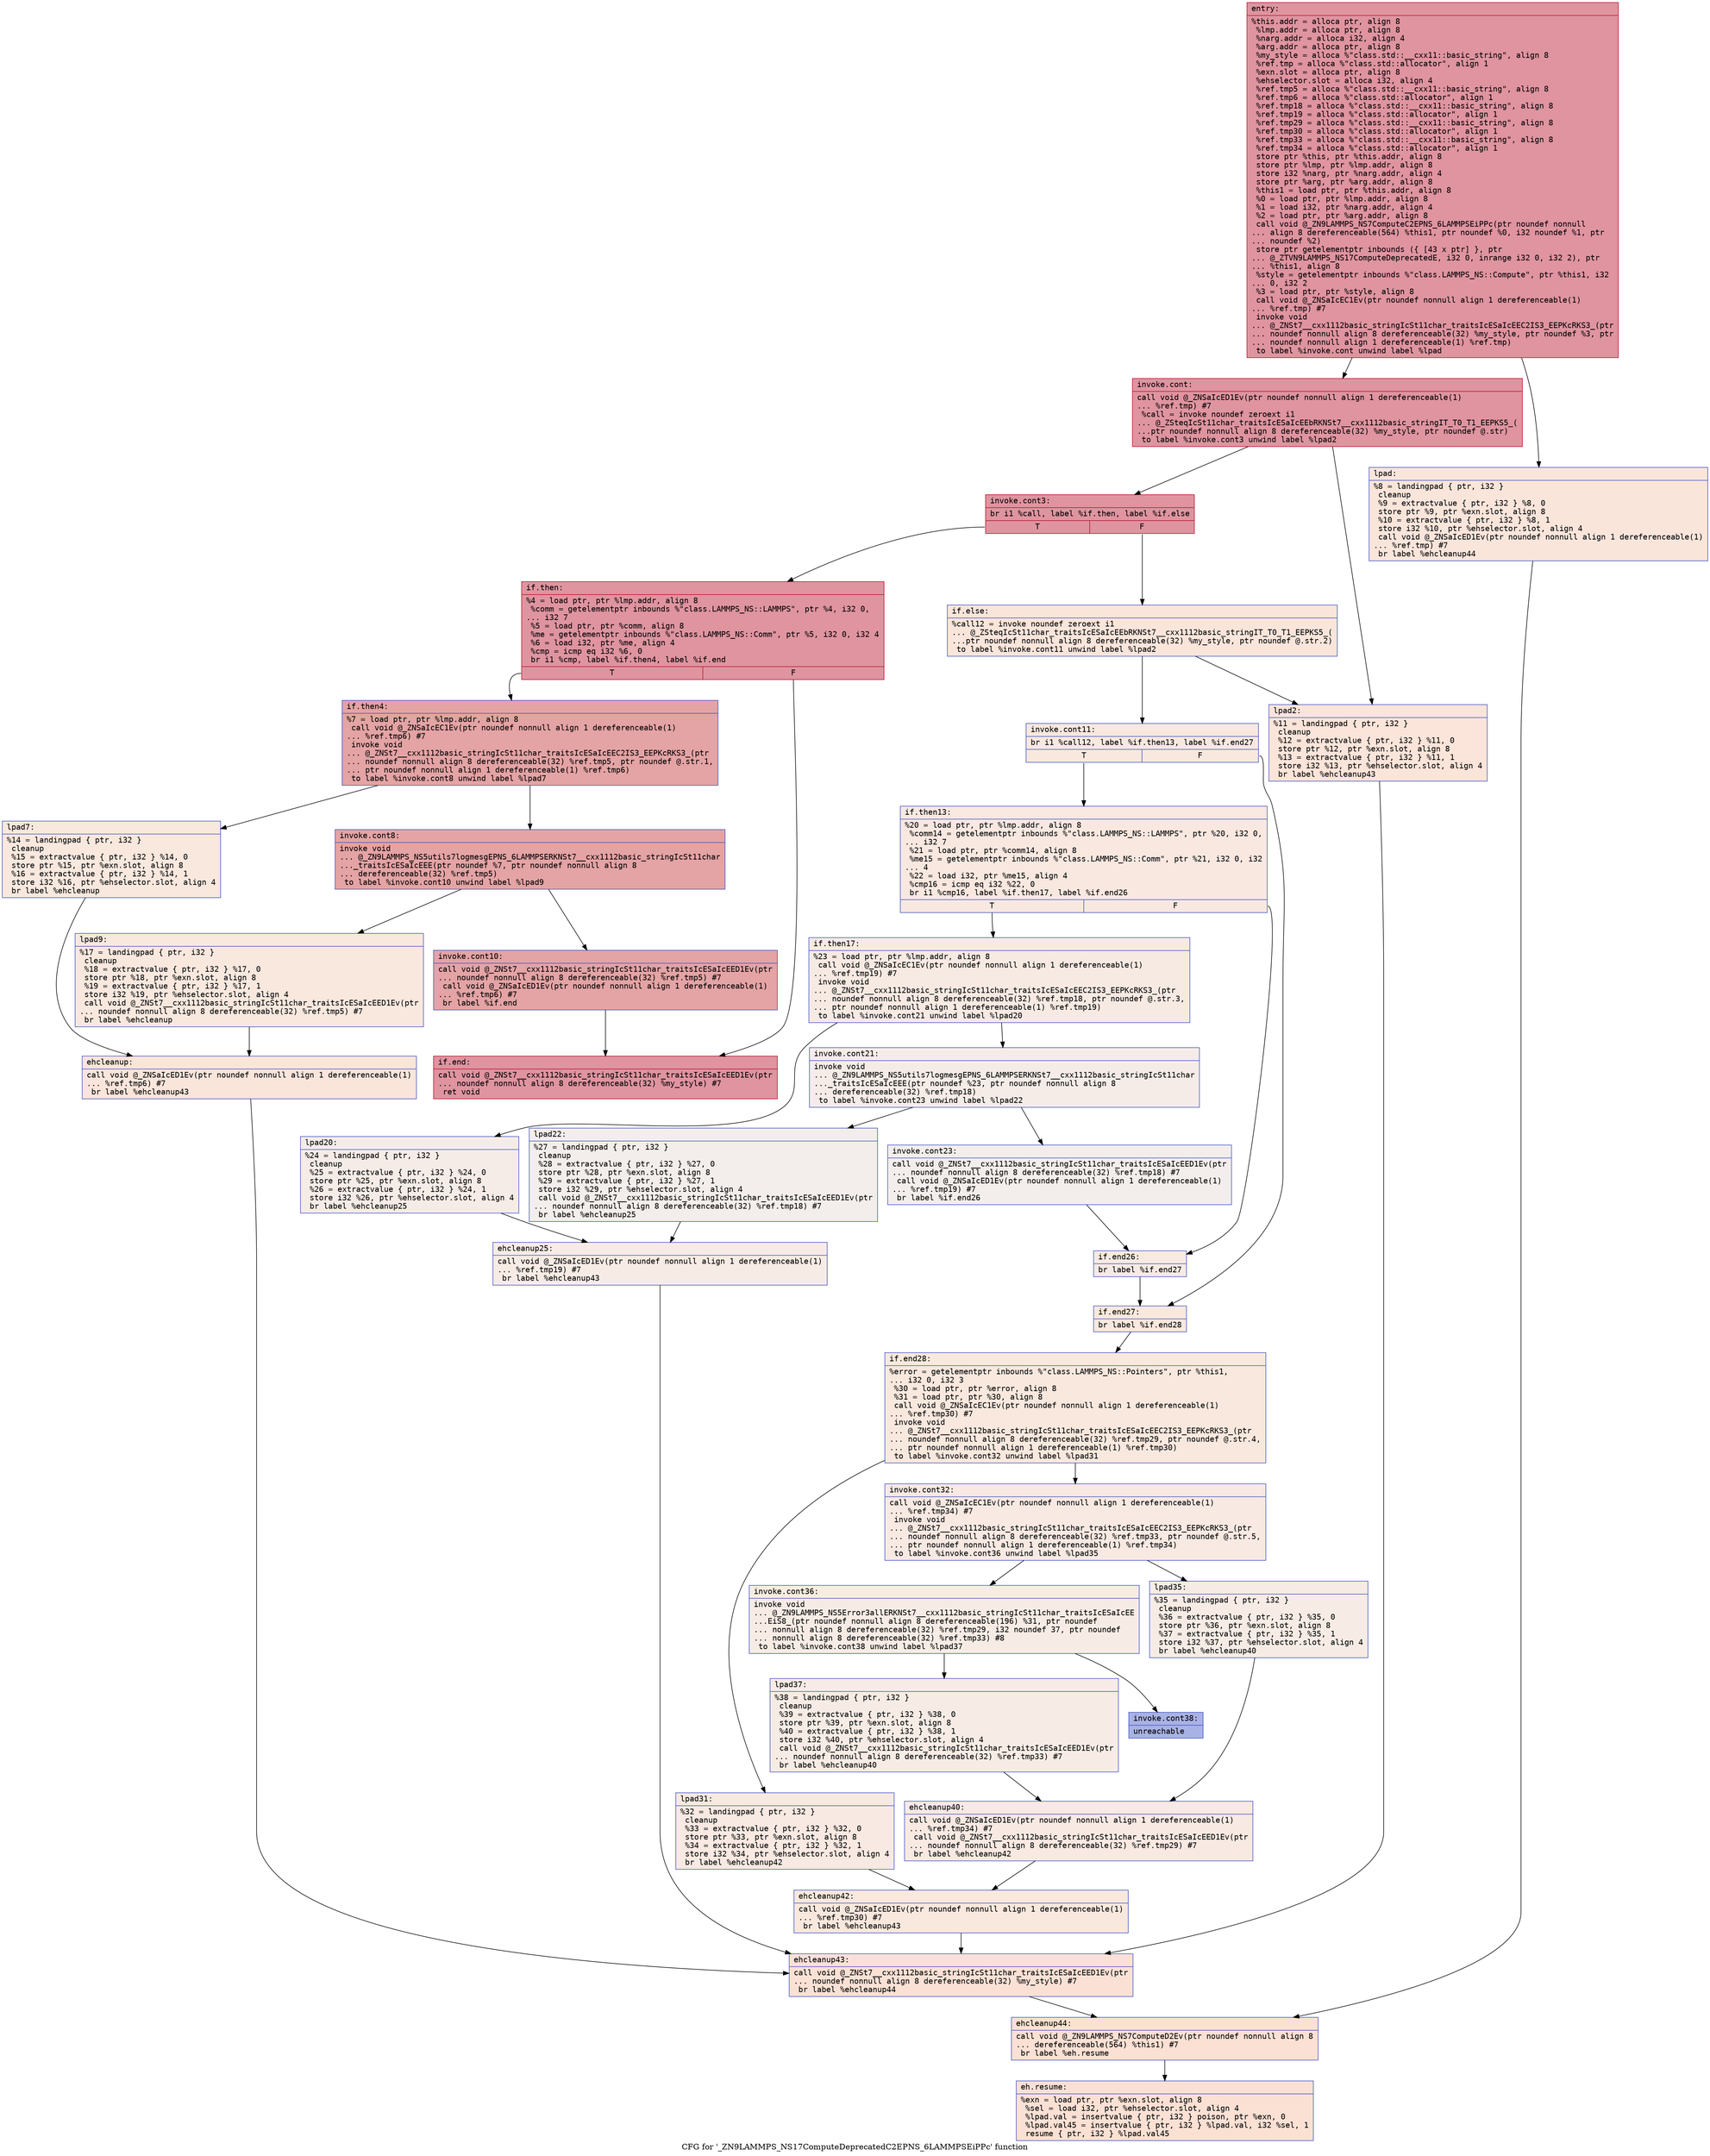 digraph "CFG for '_ZN9LAMMPS_NS17ComputeDeprecatedC2EPNS_6LAMMPSEiPPc' function" {
	label="CFG for '_ZN9LAMMPS_NS17ComputeDeprecatedC2EPNS_6LAMMPSEiPPc' function";

	Node0x55839509cc00 [shape=record,color="#b70d28ff", style=filled, fillcolor="#b70d2870" fontname="Courier",label="{entry:\l|  %this.addr = alloca ptr, align 8\l  %lmp.addr = alloca ptr, align 8\l  %narg.addr = alloca i32, align 4\l  %arg.addr = alloca ptr, align 8\l  %my_style = alloca %\"class.std::__cxx11::basic_string\", align 8\l  %ref.tmp = alloca %\"class.std::allocator\", align 1\l  %exn.slot = alloca ptr, align 8\l  %ehselector.slot = alloca i32, align 4\l  %ref.tmp5 = alloca %\"class.std::__cxx11::basic_string\", align 8\l  %ref.tmp6 = alloca %\"class.std::allocator\", align 1\l  %ref.tmp18 = alloca %\"class.std::__cxx11::basic_string\", align 8\l  %ref.tmp19 = alloca %\"class.std::allocator\", align 1\l  %ref.tmp29 = alloca %\"class.std::__cxx11::basic_string\", align 8\l  %ref.tmp30 = alloca %\"class.std::allocator\", align 1\l  %ref.tmp33 = alloca %\"class.std::__cxx11::basic_string\", align 8\l  %ref.tmp34 = alloca %\"class.std::allocator\", align 1\l  store ptr %this, ptr %this.addr, align 8\l  store ptr %lmp, ptr %lmp.addr, align 8\l  store i32 %narg, ptr %narg.addr, align 4\l  store ptr %arg, ptr %arg.addr, align 8\l  %this1 = load ptr, ptr %this.addr, align 8\l  %0 = load ptr, ptr %lmp.addr, align 8\l  %1 = load i32, ptr %narg.addr, align 4\l  %2 = load ptr, ptr %arg.addr, align 8\l  call void @_ZN9LAMMPS_NS7ComputeC2EPNS_6LAMMPSEiPPc(ptr noundef nonnull\l... align 8 dereferenceable(564) %this1, ptr noundef %0, i32 noundef %1, ptr\l... noundef %2)\l  store ptr getelementptr inbounds (\{ [43 x ptr] \}, ptr\l... @_ZTVN9LAMMPS_NS17ComputeDeprecatedE, i32 0, inrange i32 0, i32 2), ptr\l... %this1, align 8\l  %style = getelementptr inbounds %\"class.LAMMPS_NS::Compute\", ptr %this1, i32\l... 0, i32 2\l  %3 = load ptr, ptr %style, align 8\l  call void @_ZNSaIcEC1Ev(ptr noundef nonnull align 1 dereferenceable(1)\l... %ref.tmp) #7\l  invoke void\l... @_ZNSt7__cxx1112basic_stringIcSt11char_traitsIcESaIcEEC2IS3_EEPKcRKS3_(ptr\l... noundef nonnull align 8 dereferenceable(32) %my_style, ptr noundef %3, ptr\l... noundef nonnull align 1 dereferenceable(1) %ref.tmp)\l          to label %invoke.cont unwind label %lpad\l}"];
	Node0x55839509cc00 -> Node0x55839509f130[tooltip="entry -> invoke.cont\nProbability 100.00%" ];
	Node0x55839509cc00 -> Node0x55839509f1e0[tooltip="entry -> lpad\nProbability 0.00%" ];
	Node0x55839509f130 [shape=record,color="#b70d28ff", style=filled, fillcolor="#b70d2870" fontname="Courier",label="{invoke.cont:\l|  call void @_ZNSaIcED1Ev(ptr noundef nonnull align 1 dereferenceable(1)\l... %ref.tmp) #7\l  %call = invoke noundef zeroext i1\l... @_ZSteqIcSt11char_traitsIcESaIcEEbRKNSt7__cxx1112basic_stringIT_T0_T1_EEPKS5_(\l...ptr noundef nonnull align 8 dereferenceable(32) %my_style, ptr noundef @.str)\l          to label %invoke.cont3 unwind label %lpad2\l}"];
	Node0x55839509f130 -> Node0x55839509f920[tooltip="invoke.cont -> invoke.cont3\nProbability 100.00%" ];
	Node0x55839509f130 -> Node0x55839509f9d0[tooltip="invoke.cont -> lpad2\nProbability 0.00%" ];
	Node0x55839509f920 [shape=record,color="#b70d28ff", style=filled, fillcolor="#b70d2870" fontname="Courier",label="{invoke.cont3:\l|  br i1 %call, label %if.then, label %if.else\l|{<s0>T|<s1>F}}"];
	Node0x55839509f920:s0 -> Node0x55839509fda0[tooltip="invoke.cont3 -> if.then\nProbability 100.00%" ];
	Node0x55839509f920:s1 -> Node0x55839509fdf0[tooltip="invoke.cont3 -> if.else\nProbability 0.00%" ];
	Node0x55839509fda0 [shape=record,color="#b70d28ff", style=filled, fillcolor="#b70d2870" fontname="Courier",label="{if.then:\l|  %4 = load ptr, ptr %lmp.addr, align 8\l  %comm = getelementptr inbounds %\"class.LAMMPS_NS::LAMMPS\", ptr %4, i32 0,\l... i32 7\l  %5 = load ptr, ptr %comm, align 8\l  %me = getelementptr inbounds %\"class.LAMMPS_NS::Comm\", ptr %5, i32 0, i32 4\l  %6 = load i32, ptr %me, align 4\l  %cmp = icmp eq i32 %6, 0\l  br i1 %cmp, label %if.then4, label %if.end\l|{<s0>T|<s1>F}}"];
	Node0x55839509fda0:s0 -> Node0x5583950a0360[tooltip="if.then -> if.then4\nProbability 37.50%" ];
	Node0x55839509fda0:s1 -> Node0x5583950a0bf0[tooltip="if.then -> if.end\nProbability 62.50%" ];
	Node0x5583950a0360 [shape=record,color="#3d50c3ff", style=filled, fillcolor="#c32e3170" fontname="Courier",label="{if.then4:\l|  %7 = load ptr, ptr %lmp.addr, align 8\l  call void @_ZNSaIcEC1Ev(ptr noundef nonnull align 1 dereferenceable(1)\l... %ref.tmp6) #7\l  invoke void\l... @_ZNSt7__cxx1112basic_stringIcSt11char_traitsIcESaIcEEC2IS3_EEPKcRKS3_(ptr\l... noundef nonnull align 8 dereferenceable(32) %ref.tmp5, ptr noundef @.str.1,\l... ptr noundef nonnull align 1 dereferenceable(1) %ref.tmp6)\l          to label %invoke.cont8 unwind label %lpad7\l}"];
	Node0x5583950a0360 -> Node0x5583950a0f70[tooltip="if.then4 -> invoke.cont8\nProbability 100.00%" ];
	Node0x5583950a0360 -> Node0x5583950a0ff0[tooltip="if.then4 -> lpad7\nProbability 0.00%" ];
	Node0x5583950a0f70 [shape=record,color="#3d50c3ff", style=filled, fillcolor="#c32e3170" fontname="Courier",label="{invoke.cont8:\l|  invoke void\l... @_ZN9LAMMPS_NS5utils7logmesgEPNS_6LAMMPSERKNSt7__cxx1112basic_stringIcSt11char\l..._traitsIcESaIcEEE(ptr noundef %7, ptr noundef nonnull align 8\l... dereferenceable(32) %ref.tmp5)\l          to label %invoke.cont10 unwind label %lpad9\l}"];
	Node0x5583950a0f70 -> Node0x5583950a0f20[tooltip="invoke.cont8 -> invoke.cont10\nProbability 100.00%" ];
	Node0x5583950a0f70 -> Node0x5583950a12f0[tooltip="invoke.cont8 -> lpad9\nProbability 0.00%" ];
	Node0x5583950a0f20 [shape=record,color="#3d50c3ff", style=filled, fillcolor="#c32e3170" fontname="Courier",label="{invoke.cont10:\l|  call void @_ZNSt7__cxx1112basic_stringIcSt11char_traitsIcESaIcEED1Ev(ptr\l... noundef nonnull align 8 dereferenceable(32) %ref.tmp5) #7\l  call void @_ZNSaIcED1Ev(ptr noundef nonnull align 1 dereferenceable(1)\l... %ref.tmp6) #7\l  br label %if.end\l}"];
	Node0x5583950a0f20 -> Node0x5583950a0bf0[tooltip="invoke.cont10 -> if.end\nProbability 100.00%" ];
	Node0x55839509f1e0 [shape=record,color="#3d50c3ff", style=filled, fillcolor="#f4c5ad70" fontname="Courier",label="{lpad:\l|  %8 = landingpad \{ ptr, i32 \}\l          cleanup\l  %9 = extractvalue \{ ptr, i32 \} %8, 0\l  store ptr %9, ptr %exn.slot, align 8\l  %10 = extractvalue \{ ptr, i32 \} %8, 1\l  store i32 %10, ptr %ehselector.slot, align 4\l  call void @_ZNSaIcED1Ev(ptr noundef nonnull align 1 dereferenceable(1)\l... %ref.tmp) #7\l  br label %ehcleanup44\l}"];
	Node0x55839509f1e0 -> Node0x5583950a1cf0[tooltip="lpad -> ehcleanup44\nProbability 100.00%" ];
	Node0x55839509f9d0 [shape=record,color="#3d50c3ff", style=filled, fillcolor="#f5c1a970" fontname="Courier",label="{lpad2:\l|  %11 = landingpad \{ ptr, i32 \}\l          cleanup\l  %12 = extractvalue \{ ptr, i32 \} %11, 0\l  store ptr %12, ptr %exn.slot, align 8\l  %13 = extractvalue \{ ptr, i32 \} %11, 1\l  store i32 %13, ptr %ehselector.slot, align 4\l  br label %ehcleanup43\l}"];
	Node0x55839509f9d0 -> Node0x5583950a20a0[tooltip="lpad2 -> ehcleanup43\nProbability 100.00%" ];
	Node0x5583950a0ff0 [shape=record,color="#3d50c3ff", style=filled, fillcolor="#f2cab570" fontname="Courier",label="{lpad7:\l|  %14 = landingpad \{ ptr, i32 \}\l          cleanup\l  %15 = extractvalue \{ ptr, i32 \} %14, 0\l  store ptr %15, ptr %exn.slot, align 8\l  %16 = extractvalue \{ ptr, i32 \} %14, 1\l  store i32 %16, ptr %ehselector.slot, align 4\l  br label %ehcleanup\l}"];
	Node0x5583950a0ff0 -> Node0x5583950a2470[tooltip="lpad7 -> ehcleanup\nProbability 100.00%" ];
	Node0x5583950a12f0 [shape=record,color="#3d50c3ff", style=filled, fillcolor="#f2cab570" fontname="Courier",label="{lpad9:\l|  %17 = landingpad \{ ptr, i32 \}\l          cleanup\l  %18 = extractvalue \{ ptr, i32 \} %17, 0\l  store ptr %18, ptr %exn.slot, align 8\l  %19 = extractvalue \{ ptr, i32 \} %17, 1\l  store i32 %19, ptr %ehselector.slot, align 4\l  call void @_ZNSt7__cxx1112basic_stringIcSt11char_traitsIcESaIcEED1Ev(ptr\l... noundef nonnull align 8 dereferenceable(32) %ref.tmp5) #7\l  br label %ehcleanup\l}"];
	Node0x5583950a12f0 -> Node0x5583950a2470[tooltip="lpad9 -> ehcleanup\nProbability 100.00%" ];
	Node0x5583950a2470 [shape=record,color="#3d50c3ff", style=filled, fillcolor="#f4c5ad70" fontname="Courier",label="{ehcleanup:\l|  call void @_ZNSaIcED1Ev(ptr noundef nonnull align 1 dereferenceable(1)\l... %ref.tmp6) #7\l  br label %ehcleanup43\l}"];
	Node0x5583950a2470 -> Node0x5583950a20a0[tooltip="ehcleanup -> ehcleanup43\nProbability 100.00%" ];
	Node0x5583950a0bf0 [shape=record,color="#b70d28ff", style=filled, fillcolor="#b70d2870" fontname="Courier",label="{if.end:\l|  call void @_ZNSt7__cxx1112basic_stringIcSt11char_traitsIcESaIcEED1Ev(ptr\l... noundef nonnull align 8 dereferenceable(32) %my_style) #7\l  ret void\l}"];
	Node0x55839509fdf0 [shape=record,color="#3d50c3ff", style=filled, fillcolor="#f4c5ad70" fontname="Courier",label="{if.else:\l|  %call12 = invoke noundef zeroext i1\l... @_ZSteqIcSt11char_traitsIcESaIcEEbRKNSt7__cxx1112basic_stringIT_T0_T1_EEPKS5_(\l...ptr noundef nonnull align 8 dereferenceable(32) %my_style, ptr noundef @.str.2)\l          to label %invoke.cont11 unwind label %lpad2\l}"];
	Node0x55839509fdf0 -> Node0x5583950a2cc0[tooltip="if.else -> invoke.cont11\nProbability 50.00%" ];
	Node0x55839509fdf0 -> Node0x55839509f9d0[tooltip="if.else -> lpad2\nProbability 50.00%" ];
	Node0x5583950a2cc0 [shape=record,color="#3d50c3ff", style=filled, fillcolor="#f2cab570" fontname="Courier",label="{invoke.cont11:\l|  br i1 %call12, label %if.then13, label %if.end27\l|{<s0>T|<s1>F}}"];
	Node0x5583950a2cc0:s0 -> Node0x5583950a2e80[tooltip="invoke.cont11 -> if.then13\nProbability 50.00%" ];
	Node0x5583950a2cc0:s1 -> Node0x5583950a2f00[tooltip="invoke.cont11 -> if.end27\nProbability 50.00%" ];
	Node0x5583950a2e80 [shape=record,color="#3d50c3ff", style=filled, fillcolor="#f1ccb870" fontname="Courier",label="{if.then13:\l|  %20 = load ptr, ptr %lmp.addr, align 8\l  %comm14 = getelementptr inbounds %\"class.LAMMPS_NS::LAMMPS\", ptr %20, i32 0,\l... i32 7\l  %21 = load ptr, ptr %comm14, align 8\l  %me15 = getelementptr inbounds %\"class.LAMMPS_NS::Comm\", ptr %21, i32 0, i32\l... 4\l  %22 = load i32, ptr %me15, align 4\l  %cmp16 = icmp eq i32 %22, 0\l  br i1 %cmp16, label %if.then17, label %if.end26\l|{<s0>T|<s1>F}}"];
	Node0x5583950a2e80:s0 -> Node0x5583950a3a20[tooltip="if.then13 -> if.then17\nProbability 50.00%" ];
	Node0x5583950a2e80:s1 -> Node0x5583950a3aa0[tooltip="if.then13 -> if.end26\nProbability 50.00%" ];
	Node0x5583950a3a20 [shape=record,color="#3d50c3ff", style=filled, fillcolor="#eed0c070" fontname="Courier",label="{if.then17:\l|  %23 = load ptr, ptr %lmp.addr, align 8\l  call void @_ZNSaIcEC1Ev(ptr noundef nonnull align 1 dereferenceable(1)\l... %ref.tmp19) #7\l  invoke void\l... @_ZNSt7__cxx1112basic_stringIcSt11char_traitsIcESaIcEEC2IS3_EEPKcRKS3_(ptr\l... noundef nonnull align 8 dereferenceable(32) %ref.tmp18, ptr noundef @.str.3,\l... ptr noundef nonnull align 1 dereferenceable(1) %ref.tmp19)\l          to label %invoke.cont21 unwind label %lpad20\l}"];
	Node0x5583950a3a20 -> Node0x5583950a3dd0[tooltip="if.then17 -> invoke.cont21\nProbability 50.00%" ];
	Node0x5583950a3a20 -> Node0x5583950a3e50[tooltip="if.then17 -> lpad20\nProbability 50.00%" ];
	Node0x5583950a3dd0 [shape=record,color="#3d50c3ff", style=filled, fillcolor="#ead5c970" fontname="Courier",label="{invoke.cont21:\l|  invoke void\l... @_ZN9LAMMPS_NS5utils7logmesgEPNS_6LAMMPSERKNSt7__cxx1112basic_stringIcSt11char\l..._traitsIcESaIcEEE(ptr noundef %23, ptr noundef nonnull align 8\l... dereferenceable(32) %ref.tmp18)\l          to label %invoke.cont23 unwind label %lpad22\l}"];
	Node0x5583950a3dd0 -> Node0x5583950a3d80[tooltip="invoke.cont21 -> invoke.cont23\nProbability 50.00%" ];
	Node0x5583950a3dd0 -> Node0x5583950a4150[tooltip="invoke.cont21 -> lpad22\nProbability 50.00%" ];
	Node0x5583950a3d80 [shape=record,color="#3d50c3ff", style=filled, fillcolor="#e5d8d170" fontname="Courier",label="{invoke.cont23:\l|  call void @_ZNSt7__cxx1112basic_stringIcSt11char_traitsIcESaIcEED1Ev(ptr\l... noundef nonnull align 8 dereferenceable(32) %ref.tmp18) #7\l  call void @_ZNSaIcED1Ev(ptr noundef nonnull align 1 dereferenceable(1)\l... %ref.tmp19) #7\l  br label %if.end26\l}"];
	Node0x5583950a3d80 -> Node0x5583950a3aa0[tooltip="invoke.cont23 -> if.end26\nProbability 100.00%" ];
	Node0x5583950a3e50 [shape=record,color="#3d50c3ff", style=filled, fillcolor="#ead5c970" fontname="Courier",label="{lpad20:\l|  %24 = landingpad \{ ptr, i32 \}\l          cleanup\l  %25 = extractvalue \{ ptr, i32 \} %24, 0\l  store ptr %25, ptr %exn.slot, align 8\l  %26 = extractvalue \{ ptr, i32 \} %24, 1\l  store i32 %26, ptr %ehselector.slot, align 4\l  br label %ehcleanup25\l}"];
	Node0x5583950a3e50 -> Node0x5583950a4870[tooltip="lpad20 -> ehcleanup25\nProbability 100.00%" ];
	Node0x5583950a4150 [shape=record,color="#3d50c3ff", style=filled, fillcolor="#e5d8d170" fontname="Courier",label="{lpad22:\l|  %27 = landingpad \{ ptr, i32 \}\l          cleanup\l  %28 = extractvalue \{ ptr, i32 \} %27, 0\l  store ptr %28, ptr %exn.slot, align 8\l  %29 = extractvalue \{ ptr, i32 \} %27, 1\l  store i32 %29, ptr %ehselector.slot, align 4\l  call void @_ZNSt7__cxx1112basic_stringIcSt11char_traitsIcESaIcEED1Ev(ptr\l... noundef nonnull align 8 dereferenceable(32) %ref.tmp18) #7\l  br label %ehcleanup25\l}"];
	Node0x5583950a4150 -> Node0x5583950a4870[tooltip="lpad22 -> ehcleanup25\nProbability 100.00%" ];
	Node0x5583950a4870 [shape=record,color="#3d50c3ff", style=filled, fillcolor="#ecd3c570" fontname="Courier",label="{ehcleanup25:\l|  call void @_ZNSaIcED1Ev(ptr noundef nonnull align 1 dereferenceable(1)\l... %ref.tmp19) #7\l  br label %ehcleanup43\l}"];
	Node0x5583950a4870 -> Node0x5583950a20a0[tooltip="ehcleanup25 -> ehcleanup43\nProbability 100.00%" ];
	Node0x5583950a3aa0 [shape=record,color="#3d50c3ff", style=filled, fillcolor="#eed0c070" fontname="Courier",label="{if.end26:\l|  br label %if.end27\l}"];
	Node0x5583950a3aa0 -> Node0x5583950a2f00[tooltip="if.end26 -> if.end27\nProbability 100.00%" ];
	Node0x5583950a2f00 [shape=record,color="#3d50c3ff", style=filled, fillcolor="#f2cab570" fontname="Courier",label="{if.end27:\l|  br label %if.end28\l}"];
	Node0x5583950a2f00 -> Node0x5583950a4f00[tooltip="if.end27 -> if.end28\nProbability 100.00%" ];
	Node0x5583950a4f00 [shape=record,color="#3d50c3ff", style=filled, fillcolor="#f2cab570" fontname="Courier",label="{if.end28:\l|  %error = getelementptr inbounds %\"class.LAMMPS_NS::Pointers\", ptr %this1,\l... i32 0, i32 3\l  %30 = load ptr, ptr %error, align 8\l  %31 = load ptr, ptr %30, align 8\l  call void @_ZNSaIcEC1Ev(ptr noundef nonnull align 1 dereferenceable(1)\l... %ref.tmp30) #7\l  invoke void\l... @_ZNSt7__cxx1112basic_stringIcSt11char_traitsIcESaIcEEC2IS3_EEPKcRKS3_(ptr\l... noundef nonnull align 8 dereferenceable(32) %ref.tmp29, ptr noundef @.str.4,\l... ptr noundef nonnull align 1 dereferenceable(1) %ref.tmp30)\l          to label %invoke.cont32 unwind label %lpad31\l}"];
	Node0x5583950a4f00 -> Node0x5583950a5330[tooltip="if.end28 -> invoke.cont32\nProbability 50.00%" ];
	Node0x5583950a4f00 -> Node0x5583950a53b0[tooltip="if.end28 -> lpad31\nProbability 50.00%" ];
	Node0x5583950a5330 [shape=record,color="#3d50c3ff", style=filled, fillcolor="#efcebd70" fontname="Courier",label="{invoke.cont32:\l|  call void @_ZNSaIcEC1Ev(ptr noundef nonnull align 1 dereferenceable(1)\l... %ref.tmp34) #7\l  invoke void\l... @_ZNSt7__cxx1112basic_stringIcSt11char_traitsIcESaIcEEC2IS3_EEPKcRKS3_(ptr\l... noundef nonnull align 8 dereferenceable(32) %ref.tmp33, ptr noundef @.str.5,\l... ptr noundef nonnull align 1 dereferenceable(1) %ref.tmp34)\l          to label %invoke.cont36 unwind label %lpad35\l}"];
	Node0x5583950a5330 -> Node0x5583950a56d0[tooltip="invoke.cont32 -> invoke.cont36\nProbability 50.00%" ];
	Node0x5583950a5330 -> Node0x5583950a5720[tooltip="invoke.cont32 -> lpad35\nProbability 50.00%" ];
	Node0x5583950a56d0 [shape=record,color="#3d50c3ff", style=filled, fillcolor="#ecd3c570" fontname="Courier",label="{invoke.cont36:\l|  invoke void\l... @_ZN9LAMMPS_NS5Error3allERKNSt7__cxx1112basic_stringIcSt11char_traitsIcESaIcEE\l...EiS8_(ptr noundef nonnull align 8 dereferenceable(196) %31, ptr noundef\l... nonnull align 8 dereferenceable(32) %ref.tmp29, i32 noundef 37, ptr noundef\l... nonnull align 8 dereferenceable(32) %ref.tmp33) #8\l          to label %invoke.cont38 unwind label %lpad37\l}"];
	Node0x5583950a56d0 -> Node0x5583950a5680[tooltip="invoke.cont36 -> invoke.cont38\nProbability 0.00%" ];
	Node0x5583950a56d0 -> Node0x5583950a5a40[tooltip="invoke.cont36 -> lpad37\nProbability 100.00%" ];
	Node0x5583950a5680 [shape=record,color="#3d50c3ff", style=filled, fillcolor="#3d50c370" fontname="Courier",label="{invoke.cont38:\l|  unreachable\l}"];
	Node0x5583950a53b0 [shape=record,color="#3d50c3ff", style=filled, fillcolor="#efcebd70" fontname="Courier",label="{lpad31:\l|  %32 = landingpad \{ ptr, i32 \}\l          cleanup\l  %33 = extractvalue \{ ptr, i32 \} %32, 0\l  store ptr %33, ptr %exn.slot, align 8\l  %34 = extractvalue \{ ptr, i32 \} %32, 1\l  store i32 %34, ptr %ehselector.slot, align 4\l  br label %ehcleanup42\l}"];
	Node0x5583950a53b0 -> Node0x5583950a60e0[tooltip="lpad31 -> ehcleanup42\nProbability 100.00%" ];
	Node0x5583950a5720 [shape=record,color="#3d50c3ff", style=filled, fillcolor="#ecd3c570" fontname="Courier",label="{lpad35:\l|  %35 = landingpad \{ ptr, i32 \}\l          cleanup\l  %36 = extractvalue \{ ptr, i32 \} %35, 0\l  store ptr %36, ptr %exn.slot, align 8\l  %37 = extractvalue \{ ptr, i32 \} %35, 1\l  store i32 %37, ptr %ehselector.slot, align 4\l  br label %ehcleanup40\l}"];
	Node0x5583950a5720 -> Node0x5583950a6430[tooltip="lpad35 -> ehcleanup40\nProbability 100.00%" ];
	Node0x5583950a5a40 [shape=record,color="#3d50c3ff", style=filled, fillcolor="#ecd3c570" fontname="Courier",label="{lpad37:\l|  %38 = landingpad \{ ptr, i32 \}\l          cleanup\l  %39 = extractvalue \{ ptr, i32 \} %38, 0\l  store ptr %39, ptr %exn.slot, align 8\l  %40 = extractvalue \{ ptr, i32 \} %38, 1\l  store i32 %40, ptr %ehselector.slot, align 4\l  call void @_ZNSt7__cxx1112basic_stringIcSt11char_traitsIcESaIcEED1Ev(ptr\l... noundef nonnull align 8 dereferenceable(32) %ref.tmp33) #7\l  br label %ehcleanup40\l}"];
	Node0x5583950a5a40 -> Node0x5583950a6430[tooltip="lpad37 -> ehcleanup40\nProbability 100.00%" ];
	Node0x5583950a6430 [shape=record,color="#3d50c3ff", style=filled, fillcolor="#efcebd70" fontname="Courier",label="{ehcleanup40:\l|  call void @_ZNSaIcED1Ev(ptr noundef nonnull align 1 dereferenceable(1)\l... %ref.tmp34) #7\l  call void @_ZNSt7__cxx1112basic_stringIcSt11char_traitsIcESaIcEED1Ev(ptr\l... noundef nonnull align 8 dereferenceable(32) %ref.tmp29) #7\l  br label %ehcleanup42\l}"];
	Node0x5583950a6430 -> Node0x5583950a60e0[tooltip="ehcleanup40 -> ehcleanup42\nProbability 100.00%" ];
	Node0x5583950a60e0 [shape=record,color="#3d50c3ff", style=filled, fillcolor="#f2cab570" fontname="Courier",label="{ehcleanup42:\l|  call void @_ZNSaIcED1Ev(ptr noundef nonnull align 1 dereferenceable(1)\l... %ref.tmp30) #7\l  br label %ehcleanup43\l}"];
	Node0x5583950a60e0 -> Node0x5583950a20a0[tooltip="ehcleanup42 -> ehcleanup43\nProbability 100.00%" ];
	Node0x5583950a20a0 [shape=record,color="#3d50c3ff", style=filled, fillcolor="#f7bca170" fontname="Courier",label="{ehcleanup43:\l|  call void @_ZNSt7__cxx1112basic_stringIcSt11char_traitsIcESaIcEED1Ev(ptr\l... noundef nonnull align 8 dereferenceable(32) %my_style) #7\l  br label %ehcleanup44\l}"];
	Node0x5583950a20a0 -> Node0x5583950a1cf0[tooltip="ehcleanup43 -> ehcleanup44\nProbability 100.00%" ];
	Node0x5583950a1cf0 [shape=record,color="#3d50c3ff", style=filled, fillcolor="#f7b99e70" fontname="Courier",label="{ehcleanup44:\l|  call void @_ZN9LAMMPS_NS7ComputeD2Ev(ptr noundef nonnull align 8\l... dereferenceable(564) %this1) #7\l  br label %eh.resume\l}"];
	Node0x5583950a1cf0 -> Node0x5583950a7090[tooltip="ehcleanup44 -> eh.resume\nProbability 100.00%" ];
	Node0x5583950a7090 [shape=record,color="#3d50c3ff", style=filled, fillcolor="#f7b99e70" fontname="Courier",label="{eh.resume:\l|  %exn = load ptr, ptr %exn.slot, align 8\l  %sel = load i32, ptr %ehselector.slot, align 4\l  %lpad.val = insertvalue \{ ptr, i32 \} poison, ptr %exn, 0\l  %lpad.val45 = insertvalue \{ ptr, i32 \} %lpad.val, i32 %sel, 1\l  resume \{ ptr, i32 \} %lpad.val45\l}"];
}

